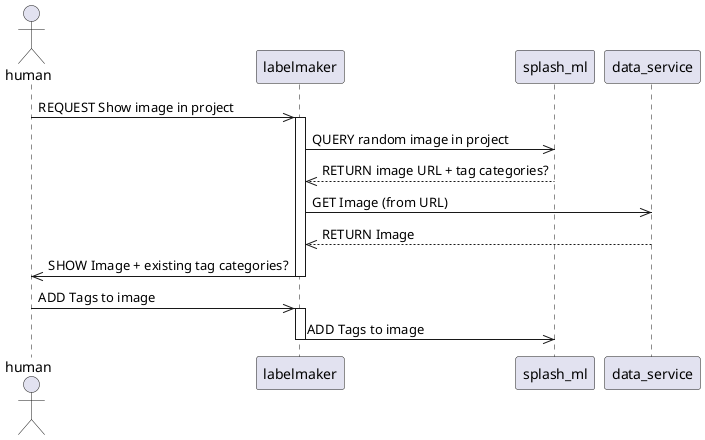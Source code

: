 @startuml
' Usecase: human labeling a set of data and uploading to splash-ml
' precondition 1: images are known to splash-ml with prexisting labels
' precondition 2: project has already been created containing allowed labels and list of images
' Alex has gathered undergrads, asks them to label pool of images, collects this in project
actor human as H
participant labelmaker as A
participant splash_ml as TS
participant data_service as DS

H ->> A: REQUEST Show image in project
' how does user know what data pool to pull from?
activate A
    A ->> TS: QUERY random image in project
    TS -->> A: RETURN image URL + tag categories?
    A ->> DS: GET Image (from URL)
    DS -->> A: RETURN Image
    A ->> H: SHOW Image + existing tag categories?
deactivate A
H ->> A: ADD Tags to image
activate A
    A ->> TS: ADD Tags to image
deactivate A
@enduml